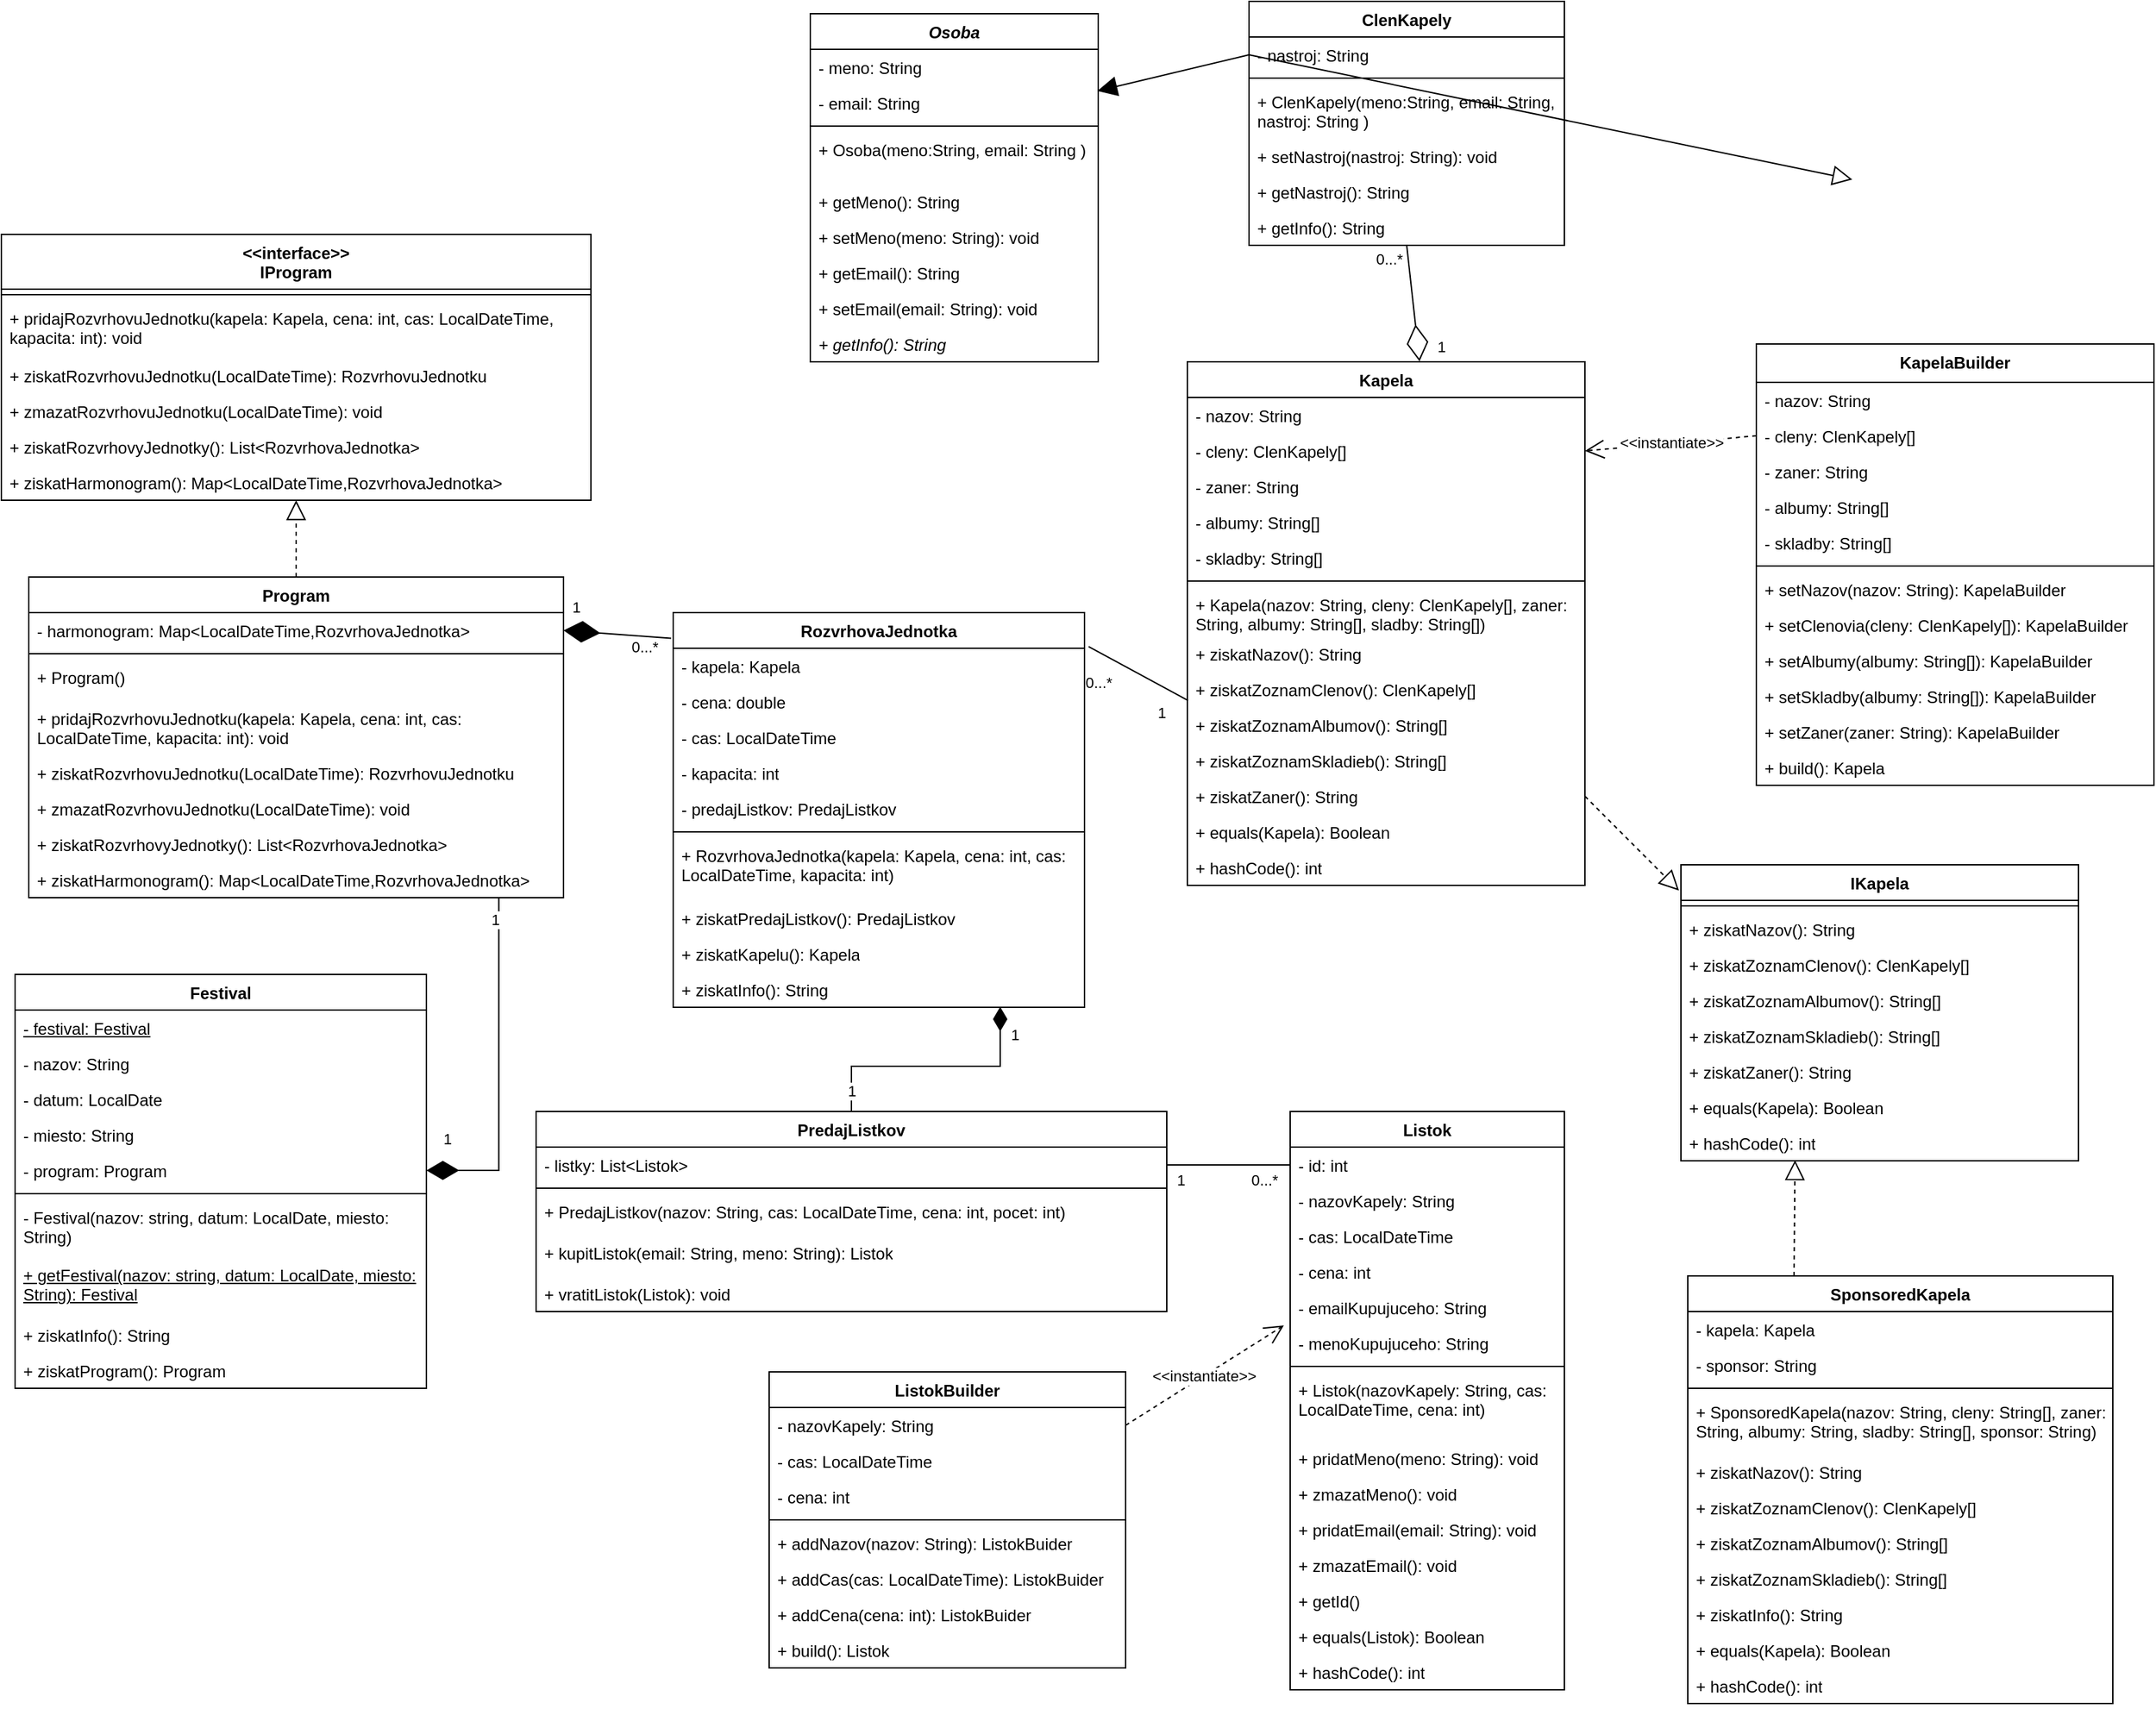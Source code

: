 <mxfile>
    <diagram id="D0isItI58DYD3MclSmnM" name="Page-1">
        <mxGraphModel dx="922" dy="1824" grid="1" gridSize="10" guides="1" tooltips="1" connect="1" arrows="1" fold="1" page="1" pageScale="1" pageWidth="850" pageHeight="1100" math="0" shadow="0">
            <root>
                <mxCell id="0"/>
                <mxCell id="1" parent="0"/>
                <mxCell id="JUHp3-yj4Vz7L6ta1xzt-1" value="Kapela" style="swimlane;fontStyle=1;align=center;verticalAlign=top;childLayout=stackLayout;horizontal=1;startSize=26;horizontalStack=0;resizeParent=1;resizeParentMax=0;resizeLast=0;collapsible=1;marginBottom=0;whiteSpace=wrap;html=1;" parent="1" vertex="1">
                    <mxGeometry x="915" y="-17" width="290" height="382" as="geometry">
                        <mxRectangle x="300" y="250" width="80" height="30" as="alternateBounds"/>
                    </mxGeometry>
                </mxCell>
                <mxCell id="JUHp3-yj4Vz7L6ta1xzt-2" value="- nazov: String" style="text;strokeColor=none;fillColor=none;align=left;verticalAlign=top;spacingLeft=4;spacingRight=4;overflow=hidden;rotatable=0;points=[[0,0.5],[1,0.5]];portConstraint=eastwest;whiteSpace=wrap;html=1;" parent="JUHp3-yj4Vz7L6ta1xzt-1" vertex="1">
                    <mxGeometry y="26" width="290" height="26" as="geometry"/>
                </mxCell>
                <mxCell id="JUHp3-yj4Vz7L6ta1xzt-5" value="- cleny:&amp;nbsp;ClenKapely[]" style="text;strokeColor=none;fillColor=none;align=left;verticalAlign=top;spacingLeft=4;spacingRight=4;overflow=hidden;rotatable=0;points=[[0,0.5],[1,0.5]];portConstraint=eastwest;whiteSpace=wrap;html=1;" parent="JUHp3-yj4Vz7L6ta1xzt-1" vertex="1">
                    <mxGeometry y="52" width="290" height="26" as="geometry"/>
                </mxCell>
                <mxCell id="JUHp3-yj4Vz7L6ta1xzt-10" value="- zaner: String" style="text;strokeColor=none;fillColor=none;align=left;verticalAlign=top;spacingLeft=4;spacingRight=4;overflow=hidden;rotatable=0;points=[[0,0.5],[1,0.5]];portConstraint=eastwest;whiteSpace=wrap;html=1;" parent="JUHp3-yj4Vz7L6ta1xzt-1" vertex="1">
                    <mxGeometry y="78" width="290" height="26" as="geometry"/>
                </mxCell>
                <mxCell id="JUHp3-yj4Vz7L6ta1xzt-9" value="- albumy: String[]" style="text;strokeColor=none;fillColor=none;align=left;verticalAlign=top;spacingLeft=4;spacingRight=4;overflow=hidden;rotatable=0;points=[[0,0.5],[1,0.5]];portConstraint=eastwest;whiteSpace=wrap;html=1;" parent="JUHp3-yj4Vz7L6ta1xzt-1" vertex="1">
                    <mxGeometry y="104" width="290" height="26" as="geometry"/>
                </mxCell>
                <mxCell id="JUHp3-yj4Vz7L6ta1xzt-8" value="- skladby: String[]" style="text;strokeColor=none;fillColor=none;align=left;verticalAlign=top;spacingLeft=4;spacingRight=4;overflow=hidden;rotatable=0;points=[[0,0.5],[1,0.5]];portConstraint=eastwest;whiteSpace=wrap;html=1;" parent="JUHp3-yj4Vz7L6ta1xzt-1" vertex="1">
                    <mxGeometry y="130" width="290" height="26" as="geometry"/>
                </mxCell>
                <mxCell id="JUHp3-yj4Vz7L6ta1xzt-3" value="" style="line;strokeWidth=1;fillColor=none;align=left;verticalAlign=middle;spacingTop=-1;spacingLeft=3;spacingRight=3;rotatable=0;labelPosition=right;points=[];portConstraint=eastwest;strokeColor=inherit;" parent="JUHp3-yj4Vz7L6ta1xzt-1" vertex="1">
                    <mxGeometry y="156" width="290" height="8" as="geometry"/>
                </mxCell>
                <mxCell id="JUHp3-yj4Vz7L6ta1xzt-105" value="+ Kapela(nazov: String, cleny: ClenKapely[], zaner: String, albumy: String[], sladby: String[])" style="text;strokeColor=none;fillColor=none;align=left;verticalAlign=top;spacingLeft=4;spacingRight=4;overflow=hidden;rotatable=0;points=[[0,0.5],[1,0.5]];portConstraint=eastwest;whiteSpace=wrap;html=1;" parent="JUHp3-yj4Vz7L6ta1xzt-1" vertex="1">
                    <mxGeometry y="164" width="290" height="36" as="geometry"/>
                </mxCell>
                <mxCell id="JUHp3-yj4Vz7L6ta1xzt-17" value="+ ziskatNazov(): String" style="text;strokeColor=none;fillColor=none;align=left;verticalAlign=top;spacingLeft=4;spacingRight=4;overflow=hidden;rotatable=0;points=[[0,0.5],[1,0.5]];portConstraint=eastwest;whiteSpace=wrap;html=1;" parent="JUHp3-yj4Vz7L6ta1xzt-1" vertex="1">
                    <mxGeometry y="200" width="290" height="26" as="geometry"/>
                </mxCell>
                <mxCell id="JUHp3-yj4Vz7L6ta1xzt-11" value="+ ziskatZoznamClenov():&amp;nbsp;ClenKapely[]" style="text;strokeColor=none;fillColor=none;align=left;verticalAlign=top;spacingLeft=4;spacingRight=4;overflow=hidden;rotatable=0;points=[[0,0.5],[1,0.5]];portConstraint=eastwest;whiteSpace=wrap;html=1;" parent="JUHp3-yj4Vz7L6ta1xzt-1" vertex="1">
                    <mxGeometry y="226" width="290" height="26" as="geometry"/>
                </mxCell>
                <mxCell id="JUHp3-yj4Vz7L6ta1xzt-15" value="+ ziskatZoznamAlbumov(): String[]" style="text;strokeColor=none;fillColor=none;align=left;verticalAlign=top;spacingLeft=4;spacingRight=4;overflow=hidden;rotatable=0;points=[[0,0.5],[1,0.5]];portConstraint=eastwest;whiteSpace=wrap;html=1;" parent="JUHp3-yj4Vz7L6ta1xzt-1" vertex="1">
                    <mxGeometry y="252" width="290" height="26" as="geometry"/>
                </mxCell>
                <mxCell id="JUHp3-yj4Vz7L6ta1xzt-16" value="+ ziskatZoznamSkladieb(): String[]" style="text;strokeColor=none;fillColor=none;align=left;verticalAlign=top;spacingLeft=4;spacingRight=4;overflow=hidden;rotatable=0;points=[[0,0.5],[1,0.5]];portConstraint=eastwest;whiteSpace=wrap;html=1;" parent="JUHp3-yj4Vz7L6ta1xzt-1" vertex="1">
                    <mxGeometry y="278" width="290" height="26" as="geometry"/>
                </mxCell>
                <mxCell id="JUHp3-yj4Vz7L6ta1xzt-154" value="+ ziskatZaner(): String" style="text;strokeColor=none;fillColor=none;align=left;verticalAlign=top;spacingLeft=4;spacingRight=4;overflow=hidden;rotatable=0;points=[[0,0.5],[1,0.5]];portConstraint=eastwest;whiteSpace=wrap;html=1;" parent="JUHp3-yj4Vz7L6ta1xzt-1" vertex="1">
                    <mxGeometry y="304" width="290" height="26" as="geometry"/>
                </mxCell>
                <mxCell id="JUHp3-yj4Vz7L6ta1xzt-39" value="+ equals(Kapela): Boolean" style="text;strokeColor=none;fillColor=none;align=left;verticalAlign=top;spacingLeft=4;spacingRight=4;overflow=hidden;rotatable=0;points=[[0,0.5],[1,0.5]];portConstraint=eastwest;whiteSpace=wrap;html=1;" parent="JUHp3-yj4Vz7L6ta1xzt-1" vertex="1">
                    <mxGeometry y="330" width="290" height="26" as="geometry"/>
                </mxCell>
                <mxCell id="JUHp3-yj4Vz7L6ta1xzt-40" value="+&amp;nbsp;hashCode(): int" style="text;strokeColor=none;fillColor=none;align=left;verticalAlign=top;spacingLeft=4;spacingRight=4;overflow=hidden;rotatable=0;points=[[0,0.5],[1,0.5]];portConstraint=eastwest;whiteSpace=wrap;html=1;" parent="JUHp3-yj4Vz7L6ta1xzt-1" vertex="1">
                    <mxGeometry y="356" width="290" height="26" as="geometry"/>
                </mxCell>
                <mxCell id="JUHp3-yj4Vz7L6ta1xzt-18" value="Program" style="swimlane;fontStyle=1;align=center;verticalAlign=top;childLayout=stackLayout;horizontal=1;startSize=26;horizontalStack=0;resizeParent=1;resizeParentMax=0;resizeLast=0;collapsible=1;marginBottom=0;whiteSpace=wrap;html=1;" parent="1" vertex="1">
                    <mxGeometry x="70" y="140" width="390" height="234" as="geometry"/>
                </mxCell>
                <mxCell id="JUHp3-yj4Vz7L6ta1xzt-26" value="- harmonogram: Map&amp;lt;LocalDateTime,RozvrhovaJednotka&lt;span style=&quot;background-color: initial;&quot;&gt;&amp;gt;&lt;/span&gt;" style="text;strokeColor=none;fillColor=none;align=left;verticalAlign=top;spacingLeft=4;spacingRight=4;overflow=hidden;rotatable=0;points=[[0,0.5],[1,0.5]];portConstraint=eastwest;whiteSpace=wrap;html=1;" parent="JUHp3-yj4Vz7L6ta1xzt-18" vertex="1">
                    <mxGeometry y="26" width="390" height="26" as="geometry"/>
                </mxCell>
                <mxCell id="JUHp3-yj4Vz7L6ta1xzt-20" value="" style="line;strokeWidth=1;fillColor=none;align=left;verticalAlign=middle;spacingTop=-1;spacingLeft=3;spacingRight=3;rotatable=0;labelPosition=right;points=[];portConstraint=eastwest;strokeColor=inherit;" parent="JUHp3-yj4Vz7L6ta1xzt-18" vertex="1">
                    <mxGeometry y="52" width="390" height="8" as="geometry"/>
                </mxCell>
                <mxCell id="JUHp3-yj4Vz7L6ta1xzt-103" value="+ Program()" style="text;strokeColor=none;fillColor=none;align=left;verticalAlign=top;spacingLeft=4;spacingRight=4;overflow=hidden;rotatable=0;points=[[0,0.5],[1,0.5]];portConstraint=eastwest;whiteSpace=wrap;html=1;" parent="JUHp3-yj4Vz7L6ta1xzt-18" vertex="1">
                    <mxGeometry y="60" width="390" height="30" as="geometry"/>
                </mxCell>
                <mxCell id="JUHp3-yj4Vz7L6ta1xzt-21" value="+ pridajRozvrhovuJednotku(kapela: Kapela, cena: int, cas: LocalDateTime, kapacita: int): void" style="text;strokeColor=none;fillColor=none;align=left;verticalAlign=top;spacingLeft=4;spacingRight=4;overflow=hidden;rotatable=0;points=[[0,0.5],[1,0.5]];portConstraint=eastwest;whiteSpace=wrap;html=1;" parent="JUHp3-yj4Vz7L6ta1xzt-18" vertex="1">
                    <mxGeometry y="90" width="390" height="40" as="geometry"/>
                </mxCell>
                <mxCell id="JUHp3-yj4Vz7L6ta1xzt-38" value="+ ziskatRozvrhovuJednotku(LocalDateTime): RozvrhovuJednotku" style="text;strokeColor=none;fillColor=none;align=left;verticalAlign=top;spacingLeft=4;spacingRight=4;overflow=hidden;rotatable=0;points=[[0,0.5],[1,0.5]];portConstraint=eastwest;whiteSpace=wrap;html=1;" parent="JUHp3-yj4Vz7L6ta1xzt-18" vertex="1">
                    <mxGeometry y="130" width="390" height="26" as="geometry"/>
                </mxCell>
                <mxCell id="JUHp3-yj4Vz7L6ta1xzt-46" value="+ zmazatRozvrhovuJednotku(LocalDateTime): void" style="text;strokeColor=none;fillColor=none;align=left;verticalAlign=top;spacingLeft=4;spacingRight=4;overflow=hidden;rotatable=0;points=[[0,0.5],[1,0.5]];portConstraint=eastwest;whiteSpace=wrap;html=1;" parent="JUHp3-yj4Vz7L6ta1xzt-18" vertex="1">
                    <mxGeometry y="156" width="390" height="26" as="geometry"/>
                </mxCell>
                <mxCell id="JUHp3-yj4Vz7L6ta1xzt-37" value="+ ziskatRozvrhovyJednotky(): List&amp;lt;RozvrhovaJednotka&amp;gt;" style="text;strokeColor=none;fillColor=none;align=left;verticalAlign=top;spacingLeft=4;spacingRight=4;overflow=hidden;rotatable=0;points=[[0,0.5],[1,0.5]];portConstraint=eastwest;whiteSpace=wrap;html=1;" parent="JUHp3-yj4Vz7L6ta1xzt-18" vertex="1">
                    <mxGeometry y="182" width="390" height="26" as="geometry"/>
                </mxCell>
                <mxCell id="JUHp3-yj4Vz7L6ta1xzt-36" value="+ ziskatHarmonogram(): Map&amp;lt;LocalDateTime,RozvrhovaJednotka&amp;gt;" style="text;strokeColor=none;fillColor=none;align=left;verticalAlign=top;spacingLeft=4;spacingRight=4;overflow=hidden;rotatable=0;points=[[0,0.5],[1,0.5]];portConstraint=eastwest;whiteSpace=wrap;html=1;" parent="JUHp3-yj4Vz7L6ta1xzt-18" vertex="1">
                    <mxGeometry y="208" width="390" height="26" as="geometry"/>
                </mxCell>
                <mxCell id="JUHp3-yj4Vz7L6ta1xzt-22" value="" style="endArrow=diamondThin;endFill=1;endSize=24;html=1;rounded=0;exitX=-0.005;exitY=0.065;exitDx=0;exitDy=0;entryX=1;entryY=0.5;entryDx=0;entryDy=0;exitPerimeter=0;" parent="1" source="JUHp3-yj4Vz7L6ta1xzt-71" target="JUHp3-yj4Vz7L6ta1xzt-26" edge="1">
                    <mxGeometry width="160" relative="1" as="geometry">
                        <mxPoint x="425" y="260" as="sourcePoint"/>
                        <mxPoint x="320" y="370" as="targetPoint"/>
                    </mxGeometry>
                </mxCell>
                <mxCell id="JUHp3-yj4Vz7L6ta1xzt-24" value="1" style="edgeLabel;html=1;align=center;verticalAlign=middle;resizable=0;points=[];" parent="JUHp3-yj4Vz7L6ta1xzt-22" vertex="1" connectable="0">
                    <mxGeometry x="0.771" relative="1" as="geometry">
                        <mxPoint y="-18" as="offset"/>
                    </mxGeometry>
                </mxCell>
                <mxCell id="JUHp3-yj4Vz7L6ta1xzt-25" value="0...*" style="edgeLabel;html=1;align=center;verticalAlign=middle;resizable=0;points=[];" parent="JUHp3-yj4Vz7L6ta1xzt-22" vertex="1" connectable="0">
                    <mxGeometry x="-0.858" y="1" relative="1" as="geometry">
                        <mxPoint x="-14" y="5" as="offset"/>
                    </mxGeometry>
                </mxCell>
                <mxCell id="JUHp3-yj4Vz7L6ta1xzt-27" value="&amp;lt;&amp;lt;interface&amp;gt;&amp;gt;&lt;br&gt;IProgram" style="swimlane;fontStyle=1;align=center;verticalAlign=top;childLayout=stackLayout;horizontal=1;startSize=40;horizontalStack=0;resizeParent=1;resizeParentMax=0;resizeLast=0;collapsible=1;marginBottom=0;whiteSpace=wrap;html=1;" parent="1" vertex="1">
                    <mxGeometry x="50" y="-110" width="430" height="194" as="geometry"/>
                </mxCell>
                <mxCell id="JUHp3-yj4Vz7L6ta1xzt-29" value="" style="line;strokeWidth=1;fillColor=none;align=left;verticalAlign=middle;spacingTop=-1;spacingLeft=3;spacingRight=3;rotatable=0;labelPosition=right;points=[];portConstraint=eastwest;strokeColor=inherit;" parent="JUHp3-yj4Vz7L6ta1xzt-27" vertex="1">
                    <mxGeometry y="40" width="430" height="8" as="geometry"/>
                </mxCell>
                <mxCell id="JUHp3-yj4Vz7L6ta1xzt-30" value="+ pridajRozvrhovuJednotku(kapela: Kapela, cena: int, cas: LocalDateTime, kapacita: int): void" style="text;strokeColor=none;fillColor=none;align=left;verticalAlign=top;spacingLeft=4;spacingRight=4;overflow=hidden;rotatable=0;points=[[0,0.5],[1,0.5]];portConstraint=eastwest;whiteSpace=wrap;html=1;" parent="JUHp3-yj4Vz7L6ta1xzt-27" vertex="1">
                    <mxGeometry y="48" width="430" height="42" as="geometry"/>
                </mxCell>
                <mxCell id="JUHp3-yj4Vz7L6ta1xzt-32" value="+ ziskatRozvrhovuJednotku(LocalDateTime): RozvrhovuJednotku" style="text;strokeColor=none;fillColor=none;align=left;verticalAlign=top;spacingLeft=4;spacingRight=4;overflow=hidden;rotatable=0;points=[[0,0.5],[1,0.5]];portConstraint=eastwest;whiteSpace=wrap;html=1;" parent="JUHp3-yj4Vz7L6ta1xzt-27" vertex="1">
                    <mxGeometry y="90" width="430" height="26" as="geometry"/>
                </mxCell>
                <mxCell id="JUHp3-yj4Vz7L6ta1xzt-45" value="+ zmazatRozvrhovuJednotku(LocalDateTime): void" style="text;strokeColor=none;fillColor=none;align=left;verticalAlign=top;spacingLeft=4;spacingRight=4;overflow=hidden;rotatable=0;points=[[0,0.5],[1,0.5]];portConstraint=eastwest;whiteSpace=wrap;html=1;" parent="JUHp3-yj4Vz7L6ta1xzt-27" vertex="1">
                    <mxGeometry y="116" width="430" height="26" as="geometry"/>
                </mxCell>
                <mxCell id="JUHp3-yj4Vz7L6ta1xzt-34" value="+ ziskatRozvrhovyJednotky(): List&amp;lt;RozvrhovaJednotka&amp;gt;" style="text;strokeColor=none;fillColor=none;align=left;verticalAlign=top;spacingLeft=4;spacingRight=4;overflow=hidden;rotatable=0;points=[[0,0.5],[1,0.5]];portConstraint=eastwest;whiteSpace=wrap;html=1;" parent="JUHp3-yj4Vz7L6ta1xzt-27" vertex="1">
                    <mxGeometry y="142" width="430" height="26" as="geometry"/>
                </mxCell>
                <mxCell id="JUHp3-yj4Vz7L6ta1xzt-35" value="+ ziskatHarmonogram(): Map&amp;lt;LocalDateTime,RozvrhovaJednotka&amp;gt;" style="text;strokeColor=none;fillColor=none;align=left;verticalAlign=top;spacingLeft=4;spacingRight=4;overflow=hidden;rotatable=0;points=[[0,0.5],[1,0.5]];portConstraint=eastwest;whiteSpace=wrap;html=1;" parent="JUHp3-yj4Vz7L6ta1xzt-27" vertex="1">
                    <mxGeometry y="168" width="430" height="26" as="geometry"/>
                </mxCell>
                <mxCell id="JUHp3-yj4Vz7L6ta1xzt-31" value="" style="endArrow=block;dashed=1;endFill=0;endSize=12;html=1;rounded=0;exitX=0.5;exitY=0;exitDx=0;exitDy=0;entryX=0.5;entryY=1;entryDx=0;entryDy=0;entryPerimeter=0;" parent="1" source="JUHp3-yj4Vz7L6ta1xzt-18" target="JUHp3-yj4Vz7L6ta1xzt-35" edge="1">
                    <mxGeometry width="160" relative="1" as="geometry">
                        <mxPoint x="550" y="210" as="sourcePoint"/>
                        <mxPoint x="630" y="200" as="targetPoint"/>
                    </mxGeometry>
                </mxCell>
                <mxCell id="JUHp3-yj4Vz7L6ta1xzt-41" value="Festival" style="swimlane;fontStyle=1;align=center;verticalAlign=top;childLayout=stackLayout;horizontal=1;startSize=26;horizontalStack=0;resizeParent=1;resizeParentMax=0;resizeLast=0;collapsible=1;marginBottom=0;whiteSpace=wrap;html=1;" parent="1" vertex="1">
                    <mxGeometry x="60" y="430" width="300" height="302" as="geometry"/>
                </mxCell>
                <mxCell id="JUHp3-yj4Vz7L6ta1xzt-126" value="&lt;u&gt;- festival: Festival&lt;/u&gt;" style="text;strokeColor=none;fillColor=none;align=left;verticalAlign=top;spacingLeft=4;spacingRight=4;overflow=hidden;rotatable=0;points=[[0,0.5],[1,0.5]];portConstraint=eastwest;whiteSpace=wrap;html=1;" parent="JUHp3-yj4Vz7L6ta1xzt-41" vertex="1">
                    <mxGeometry y="26" width="300" height="26" as="geometry"/>
                </mxCell>
                <mxCell id="JUHp3-yj4Vz7L6ta1xzt-42" value="- nazov: String" style="text;strokeColor=none;fillColor=none;align=left;verticalAlign=top;spacingLeft=4;spacingRight=4;overflow=hidden;rotatable=0;points=[[0,0.5],[1,0.5]];portConstraint=eastwest;whiteSpace=wrap;html=1;" parent="JUHp3-yj4Vz7L6ta1xzt-41" vertex="1">
                    <mxGeometry y="52" width="300" height="26" as="geometry"/>
                </mxCell>
                <mxCell id="JUHp3-yj4Vz7L6ta1xzt-47" value="- datum: LocalDate" style="text;strokeColor=none;fillColor=none;align=left;verticalAlign=top;spacingLeft=4;spacingRight=4;overflow=hidden;rotatable=0;points=[[0,0.5],[1,0.5]];portConstraint=eastwest;whiteSpace=wrap;html=1;" parent="JUHp3-yj4Vz7L6ta1xzt-41" vertex="1">
                    <mxGeometry y="78" width="300" height="26" as="geometry"/>
                </mxCell>
                <mxCell id="JUHp3-yj4Vz7L6ta1xzt-48" value="- miesto: String" style="text;strokeColor=none;fillColor=none;align=left;verticalAlign=top;spacingLeft=4;spacingRight=4;overflow=hidden;rotatable=0;points=[[0,0.5],[1,0.5]];portConstraint=eastwest;whiteSpace=wrap;html=1;" parent="JUHp3-yj4Vz7L6ta1xzt-41" vertex="1">
                    <mxGeometry y="104" width="300" height="26" as="geometry"/>
                </mxCell>
                <mxCell id="JUHp3-yj4Vz7L6ta1xzt-50" value="- program: Program" style="text;strokeColor=none;fillColor=none;align=left;verticalAlign=top;spacingLeft=4;spacingRight=4;overflow=hidden;rotatable=0;points=[[0,0.5],[1,0.5]];portConstraint=eastwest;whiteSpace=wrap;html=1;" parent="JUHp3-yj4Vz7L6ta1xzt-41" vertex="1">
                    <mxGeometry y="130" width="300" height="26" as="geometry"/>
                </mxCell>
                <mxCell id="JUHp3-yj4Vz7L6ta1xzt-43" value="" style="line;strokeWidth=1;fillColor=none;align=left;verticalAlign=middle;spacingTop=-1;spacingLeft=3;spacingRight=3;rotatable=0;labelPosition=right;points=[];portConstraint=eastwest;strokeColor=inherit;" parent="JUHp3-yj4Vz7L6ta1xzt-41" vertex="1">
                    <mxGeometry y="156" width="300" height="8" as="geometry"/>
                </mxCell>
                <mxCell id="JUHp3-yj4Vz7L6ta1xzt-84" value="- Festival(nazov: string, datum: LocalDate, miesto: String)" style="text;strokeColor=none;fillColor=none;align=left;verticalAlign=top;spacingLeft=4;spacingRight=4;overflow=hidden;rotatable=0;points=[[0,0.5],[1,0.5]];portConstraint=eastwest;whiteSpace=wrap;html=1;" parent="JUHp3-yj4Vz7L6ta1xzt-41" vertex="1">
                    <mxGeometry y="164" width="300" height="42" as="geometry"/>
                </mxCell>
                <mxCell id="JUHp3-yj4Vz7L6ta1xzt-125" value="&lt;u&gt;+ getFestival(nazov: string, datum: LocalDate, miesto: String): Festival&lt;/u&gt;" style="text;strokeColor=none;fillColor=none;align=left;verticalAlign=top;spacingLeft=4;spacingRight=4;overflow=hidden;rotatable=0;points=[[0,0.5],[1,0.5]];portConstraint=eastwest;whiteSpace=wrap;html=1;" parent="JUHp3-yj4Vz7L6ta1xzt-41" vertex="1">
                    <mxGeometry y="206" width="300" height="44" as="geometry"/>
                </mxCell>
                <mxCell id="JUHp3-yj4Vz7L6ta1xzt-44" value="+ ziskatInfo(): String" style="text;strokeColor=none;fillColor=none;align=left;verticalAlign=top;spacingLeft=4;spacingRight=4;overflow=hidden;rotatable=0;points=[[0,0.5],[1,0.5]];portConstraint=eastwest;whiteSpace=wrap;html=1;" parent="JUHp3-yj4Vz7L6ta1xzt-41" vertex="1">
                    <mxGeometry y="250" width="300" height="26" as="geometry"/>
                </mxCell>
                <mxCell id="JUHp3-yj4Vz7L6ta1xzt-53" value="+ ziskatProgram(): Program" style="text;strokeColor=none;fillColor=none;align=left;verticalAlign=top;spacingLeft=4;spacingRight=4;overflow=hidden;rotatable=0;points=[[0,0.5],[1,0.5]];portConstraint=eastwest;whiteSpace=wrap;html=1;" parent="JUHp3-yj4Vz7L6ta1xzt-41" vertex="1">
                    <mxGeometry y="276" width="300" height="26" as="geometry"/>
                </mxCell>
                <mxCell id="JUHp3-yj4Vz7L6ta1xzt-52" style="edgeStyle=orthogonalEdgeStyle;rounded=0;orthogonalLoop=1;jettySize=auto;html=1;exitX=1;exitY=0.5;exitDx=0;exitDy=0;entryX=0.879;entryY=0.992;entryDx=0;entryDy=0;entryPerimeter=0;endArrow=none;endFill=0;endSize=6;startArrow=diamondThin;startFill=1;startSize=21;" parent="1" source="JUHp3-yj4Vz7L6ta1xzt-50" target="JUHp3-yj4Vz7L6ta1xzt-36" edge="1">
                    <mxGeometry relative="1" as="geometry"/>
                </mxCell>
                <mxCell id="2" value="1" style="edgeLabel;html=1;align=center;verticalAlign=middle;resizable=0;points=[];" parent="JUHp3-yj4Vz7L6ta1xzt-52" vertex="1" connectable="0">
                    <mxGeometry x="-0.882" y="1" relative="1" as="geometry">
                        <mxPoint y="-22" as="offset"/>
                    </mxGeometry>
                </mxCell>
                <mxCell id="3" value="1" style="edgeLabel;html=1;align=center;verticalAlign=middle;resizable=0;points=[];" parent="JUHp3-yj4Vz7L6ta1xzt-52" vertex="1" connectable="0">
                    <mxGeometry x="0.873" y="3" relative="1" as="geometry">
                        <mxPoint as="offset"/>
                    </mxGeometry>
                </mxCell>
                <mxCell id="JUHp3-yj4Vz7L6ta1xzt-88" value="1" style="edgeStyle=orthogonalEdgeStyle;rounded=0;orthogonalLoop=1;jettySize=auto;html=1;entryX=0.795;entryY=0.986;entryDx=0;entryDy=0;entryPerimeter=0;endArrow=diamondThin;endFill=1;endSize=15;" parent="1" source="JUHp3-yj4Vz7L6ta1xzt-54" target="24" edge="1">
                    <mxGeometry x="-0.831" relative="1" as="geometry">
                        <mxPoint as="offset"/>
                    </mxGeometry>
                </mxCell>
                <mxCell id="4" value="1" style="edgeLabel;html=1;align=center;verticalAlign=middle;resizable=0;points=[];" parent="JUHp3-yj4Vz7L6ta1xzt-88" vertex="1" connectable="0">
                    <mxGeometry x="0.829" relative="1" as="geometry">
                        <mxPoint x="10" y="4" as="offset"/>
                    </mxGeometry>
                </mxCell>
                <mxCell id="JUHp3-yj4Vz7L6ta1xzt-54" value="PredajListkov" style="swimlane;fontStyle=1;align=center;verticalAlign=top;childLayout=stackLayout;horizontal=1;startSize=26;horizontalStack=0;resizeParent=1;resizeParentMax=0;resizeLast=0;collapsible=1;marginBottom=0;whiteSpace=wrap;html=1;" parent="1" vertex="1">
                    <mxGeometry x="440" y="530" width="460" height="146" as="geometry"/>
                </mxCell>
                <mxCell id="JUHp3-yj4Vz7L6ta1xzt-55" value="- listky: List&amp;lt;Listok&amp;gt;" style="text;strokeColor=none;fillColor=none;align=left;verticalAlign=top;spacingLeft=4;spacingRight=4;overflow=hidden;rotatable=0;points=[[0,0.5],[1,0.5]];portConstraint=eastwest;whiteSpace=wrap;html=1;" parent="JUHp3-yj4Vz7L6ta1xzt-54" vertex="1">
                    <mxGeometry y="26" width="460" height="26" as="geometry"/>
                </mxCell>
                <mxCell id="JUHp3-yj4Vz7L6ta1xzt-56" value="" style="line;strokeWidth=1;fillColor=none;align=left;verticalAlign=middle;spacingTop=-1;spacingLeft=3;spacingRight=3;rotatable=0;labelPosition=right;points=[];portConstraint=eastwest;strokeColor=inherit;" parent="JUHp3-yj4Vz7L6ta1xzt-54" vertex="1">
                    <mxGeometry y="52" width="460" height="8" as="geometry"/>
                </mxCell>
                <mxCell id="JUHp3-yj4Vz7L6ta1xzt-83" value="+ PredajListkov(nazov: String, cas: LocalDateTime, cena: int, pocet: int)" style="text;strokeColor=none;fillColor=none;align=left;verticalAlign=top;spacingLeft=4;spacingRight=4;overflow=hidden;rotatable=0;points=[[0,0.5],[1,0.5]];portConstraint=eastwest;whiteSpace=wrap;html=1;" parent="JUHp3-yj4Vz7L6ta1xzt-54" vertex="1">
                    <mxGeometry y="60" width="460" height="30" as="geometry"/>
                </mxCell>
                <mxCell id="JUHp3-yj4Vz7L6ta1xzt-57" value="+ kupitListok(email: String, meno: String): Listok" style="text;strokeColor=none;fillColor=none;align=left;verticalAlign=top;spacingLeft=4;spacingRight=4;overflow=hidden;rotatable=0;points=[[0,0.5],[1,0.5]];portConstraint=eastwest;whiteSpace=wrap;html=1;" parent="JUHp3-yj4Vz7L6ta1xzt-54" vertex="1">
                    <mxGeometry y="90" width="460" height="30" as="geometry"/>
                </mxCell>
                <mxCell id="JUHp3-yj4Vz7L6ta1xzt-58" value="+ vratitListok(Listok): void" style="text;strokeColor=none;fillColor=none;align=left;verticalAlign=top;spacingLeft=4;spacingRight=4;overflow=hidden;rotatable=0;points=[[0,0.5],[1,0.5]];portConstraint=eastwest;whiteSpace=wrap;html=1;" parent="JUHp3-yj4Vz7L6ta1xzt-54" vertex="1">
                    <mxGeometry y="120" width="460" height="26" as="geometry"/>
                </mxCell>
                <mxCell id="JUHp3-yj4Vz7L6ta1xzt-59" value="Listok" style="swimlane;fontStyle=1;align=center;verticalAlign=top;childLayout=stackLayout;horizontal=1;startSize=26;horizontalStack=0;resizeParent=1;resizeParentMax=0;resizeLast=0;collapsible=1;marginBottom=0;whiteSpace=wrap;html=1;" parent="1" vertex="1">
                    <mxGeometry x="990" y="530" width="200" height="422" as="geometry"/>
                </mxCell>
                <mxCell id="JUHp3-yj4Vz7L6ta1xzt-60" value="- id: int" style="text;strokeColor=none;fillColor=none;align=left;verticalAlign=top;spacingLeft=4;spacingRight=4;overflow=hidden;rotatable=0;points=[[0,0.5],[1,0.5]];portConstraint=eastwest;whiteSpace=wrap;html=1;" parent="JUHp3-yj4Vz7L6ta1xzt-59" vertex="1">
                    <mxGeometry y="26" width="200" height="26" as="geometry"/>
                </mxCell>
                <mxCell id="JUHp3-yj4Vz7L6ta1xzt-63" value="- nazovKapely: String" style="text;strokeColor=none;fillColor=none;align=left;verticalAlign=top;spacingLeft=4;spacingRight=4;overflow=hidden;rotatable=0;points=[[0,0.5],[1,0.5]];portConstraint=eastwest;whiteSpace=wrap;html=1;" parent="JUHp3-yj4Vz7L6ta1xzt-59" vertex="1">
                    <mxGeometry y="52" width="200" height="26" as="geometry"/>
                </mxCell>
                <mxCell id="JUHp3-yj4Vz7L6ta1xzt-64" value="- cas: LocalDateTime" style="text;strokeColor=none;fillColor=none;align=left;verticalAlign=top;spacingLeft=4;spacingRight=4;overflow=hidden;rotatable=0;points=[[0,0.5],[1,0.5]];portConstraint=eastwest;whiteSpace=wrap;html=1;" parent="JUHp3-yj4Vz7L6ta1xzt-59" vertex="1">
                    <mxGeometry y="78" width="200" height="26" as="geometry"/>
                </mxCell>
                <mxCell id="JUHp3-yj4Vz7L6ta1xzt-65" value="- cena: int" style="text;strokeColor=none;fillColor=none;align=left;verticalAlign=top;spacingLeft=4;spacingRight=4;overflow=hidden;rotatable=0;points=[[0,0.5],[1,0.5]];portConstraint=eastwest;whiteSpace=wrap;html=1;" parent="JUHp3-yj4Vz7L6ta1xzt-59" vertex="1">
                    <mxGeometry y="104" width="200" height="26" as="geometry"/>
                </mxCell>
                <mxCell id="JUHp3-yj4Vz7L6ta1xzt-68" value="- emailKupujuceho: String" style="text;strokeColor=none;fillColor=none;align=left;verticalAlign=top;spacingLeft=4;spacingRight=4;overflow=hidden;rotatable=0;points=[[0,0.5],[1,0.5]];portConstraint=eastwest;whiteSpace=wrap;html=1;" parent="JUHp3-yj4Vz7L6ta1xzt-59" vertex="1">
                    <mxGeometry y="130" width="200" height="26" as="geometry"/>
                </mxCell>
                <mxCell id="JUHp3-yj4Vz7L6ta1xzt-69" value="- menoKupujuceho: String" style="text;strokeColor=none;fillColor=none;align=left;verticalAlign=top;spacingLeft=4;spacingRight=4;overflow=hidden;rotatable=0;points=[[0,0.5],[1,0.5]];portConstraint=eastwest;whiteSpace=wrap;html=1;" parent="JUHp3-yj4Vz7L6ta1xzt-59" vertex="1">
                    <mxGeometry y="156" width="200" height="26" as="geometry"/>
                </mxCell>
                <mxCell id="JUHp3-yj4Vz7L6ta1xzt-61" value="" style="line;strokeWidth=1;fillColor=none;align=left;verticalAlign=middle;spacingTop=-1;spacingLeft=3;spacingRight=3;rotatable=0;labelPosition=right;points=[];portConstraint=eastwest;strokeColor=inherit;" parent="JUHp3-yj4Vz7L6ta1xzt-59" vertex="1">
                    <mxGeometry y="182" width="200" height="8" as="geometry"/>
                </mxCell>
                <mxCell id="JUHp3-yj4Vz7L6ta1xzt-104" value="+ Listok(nazovKapely: String, cas: LocalDateTime, cena: int)" style="text;strokeColor=none;fillColor=none;align=left;verticalAlign=top;spacingLeft=4;spacingRight=4;overflow=hidden;rotatable=0;points=[[0,0.5],[1,0.5]];portConstraint=eastwest;whiteSpace=wrap;html=1;" parent="JUHp3-yj4Vz7L6ta1xzt-59" vertex="1">
                    <mxGeometry y="190" width="200" height="50" as="geometry"/>
                </mxCell>
                <mxCell id="JUHp3-yj4Vz7L6ta1xzt-62" value="+ pridatMeno(meno: String): void" style="text;strokeColor=none;fillColor=none;align=left;verticalAlign=top;spacingLeft=4;spacingRight=4;overflow=hidden;rotatable=0;points=[[0,0.5],[1,0.5]];portConstraint=eastwest;whiteSpace=wrap;html=1;" parent="JUHp3-yj4Vz7L6ta1xzt-59" vertex="1">
                    <mxGeometry y="240" width="200" height="26" as="geometry"/>
                </mxCell>
                <mxCell id="32" value="+ zmazatMeno(): void" style="text;strokeColor=none;fillColor=none;align=left;verticalAlign=top;spacingLeft=4;spacingRight=4;overflow=hidden;rotatable=0;points=[[0,0.5],[1,0.5]];portConstraint=eastwest;whiteSpace=wrap;html=1;" vertex="1" parent="JUHp3-yj4Vz7L6ta1xzt-59">
                    <mxGeometry y="266" width="200" height="26" as="geometry"/>
                </mxCell>
                <mxCell id="JUHp3-yj4Vz7L6ta1xzt-95" value="+ pridatEmail(email: String): void" style="text;strokeColor=none;fillColor=none;align=left;verticalAlign=top;spacingLeft=4;spacingRight=4;overflow=hidden;rotatable=0;points=[[0,0.5],[1,0.5]];portConstraint=eastwest;whiteSpace=wrap;html=1;" parent="JUHp3-yj4Vz7L6ta1xzt-59" vertex="1">
                    <mxGeometry y="292" width="200" height="26" as="geometry"/>
                </mxCell>
                <mxCell id="33" value="+ zmazatEmail(): void" style="text;strokeColor=none;fillColor=none;align=left;verticalAlign=top;spacingLeft=4;spacingRight=4;overflow=hidden;rotatable=0;points=[[0,0.5],[1,0.5]];portConstraint=eastwest;whiteSpace=wrap;html=1;" vertex="1" parent="JUHp3-yj4Vz7L6ta1xzt-59">
                    <mxGeometry y="318" width="200" height="26" as="geometry"/>
                </mxCell>
                <mxCell id="JUHp3-yj4Vz7L6ta1xzt-98" value="+ getId()" style="text;strokeColor=none;fillColor=none;align=left;verticalAlign=top;spacingLeft=4;spacingRight=4;overflow=hidden;rotatable=0;points=[[0,0.5],[1,0.5]];portConstraint=eastwest;whiteSpace=wrap;html=1;" parent="JUHp3-yj4Vz7L6ta1xzt-59" vertex="1">
                    <mxGeometry y="344" width="200" height="26" as="geometry"/>
                </mxCell>
                <mxCell id="JUHp3-yj4Vz7L6ta1xzt-123" value="+ equals(Listok): Boolean" style="text;strokeColor=none;fillColor=none;align=left;verticalAlign=top;spacingLeft=4;spacingRight=4;overflow=hidden;rotatable=0;points=[[0,0.5],[1,0.5]];portConstraint=eastwest;whiteSpace=wrap;html=1;" parent="JUHp3-yj4Vz7L6ta1xzt-59" vertex="1">
                    <mxGeometry y="370" width="200" height="26" as="geometry"/>
                </mxCell>
                <mxCell id="JUHp3-yj4Vz7L6ta1xzt-124" value="+&amp;nbsp;hashCode(): int" style="text;strokeColor=none;fillColor=none;align=left;verticalAlign=top;spacingLeft=4;spacingRight=4;overflow=hidden;rotatable=0;points=[[0,0.5],[1,0.5]];portConstraint=eastwest;whiteSpace=wrap;html=1;" parent="JUHp3-yj4Vz7L6ta1xzt-59" vertex="1">
                    <mxGeometry y="396" width="200" height="26" as="geometry"/>
                </mxCell>
                <mxCell id="JUHp3-yj4Vz7L6ta1xzt-71" value="RozvrhovaJednotka" style="swimlane;fontStyle=1;align=center;verticalAlign=top;childLayout=stackLayout;horizontal=1;startSize=26;horizontalStack=0;resizeParent=1;resizeParentMax=0;resizeLast=0;collapsible=1;marginBottom=0;whiteSpace=wrap;html=1;" parent="1" vertex="1">
                    <mxGeometry x="540" y="166" width="300" height="288" as="geometry"/>
                </mxCell>
                <mxCell id="JUHp3-yj4Vz7L6ta1xzt-72" value="- kapela: Kapela" style="text;strokeColor=none;fillColor=none;align=left;verticalAlign=top;spacingLeft=4;spacingRight=4;overflow=hidden;rotatable=0;points=[[0,0.5],[1,0.5]];portConstraint=eastwest;whiteSpace=wrap;html=1;" parent="JUHp3-yj4Vz7L6ta1xzt-71" vertex="1">
                    <mxGeometry y="26" width="300" height="26" as="geometry"/>
                </mxCell>
                <mxCell id="JUHp3-yj4Vz7L6ta1xzt-75" value="- cena: double" style="text;strokeColor=none;fillColor=none;align=left;verticalAlign=top;spacingLeft=4;spacingRight=4;overflow=hidden;rotatable=0;points=[[0,0.5],[1,0.5]];portConstraint=eastwest;whiteSpace=wrap;html=1;" parent="JUHp3-yj4Vz7L6ta1xzt-71" vertex="1">
                    <mxGeometry y="52" width="300" height="26" as="geometry"/>
                </mxCell>
                <mxCell id="JUHp3-yj4Vz7L6ta1xzt-79" value="- cas: LocalDateTime" style="text;strokeColor=none;fillColor=none;align=left;verticalAlign=top;spacingLeft=4;spacingRight=4;overflow=hidden;rotatable=0;points=[[0,0.5],[1,0.5]];portConstraint=eastwest;whiteSpace=wrap;html=1;" parent="JUHp3-yj4Vz7L6ta1xzt-71" vertex="1">
                    <mxGeometry y="78" width="300" height="26" as="geometry"/>
                </mxCell>
                <mxCell id="JUHp3-yj4Vz7L6ta1xzt-76" value="- kapacita: int" style="text;strokeColor=none;fillColor=none;align=left;verticalAlign=top;spacingLeft=4;spacingRight=4;overflow=hidden;rotatable=0;points=[[0,0.5],[1,0.5]];portConstraint=eastwest;whiteSpace=wrap;html=1;" parent="JUHp3-yj4Vz7L6ta1xzt-71" vertex="1">
                    <mxGeometry y="104" width="300" height="26" as="geometry"/>
                </mxCell>
                <mxCell id="JUHp3-yj4Vz7L6ta1xzt-77" value="- predajListkov: PredajListkov" style="text;strokeColor=none;fillColor=none;align=left;verticalAlign=top;spacingLeft=4;spacingRight=4;overflow=hidden;rotatable=0;points=[[0,0.5],[1,0.5]];portConstraint=eastwest;whiteSpace=wrap;html=1;" parent="JUHp3-yj4Vz7L6ta1xzt-71" vertex="1">
                    <mxGeometry y="130" width="300" height="26" as="geometry"/>
                </mxCell>
                <mxCell id="JUHp3-yj4Vz7L6ta1xzt-73" value="" style="line;strokeWidth=1;fillColor=none;align=left;verticalAlign=middle;spacingTop=-1;spacingLeft=3;spacingRight=3;rotatable=0;labelPosition=right;points=[];portConstraint=eastwest;strokeColor=inherit;" parent="JUHp3-yj4Vz7L6ta1xzt-71" vertex="1">
                    <mxGeometry y="156" width="300" height="8" as="geometry"/>
                </mxCell>
                <mxCell id="JUHp3-yj4Vz7L6ta1xzt-82" value="+ RozvrhovaJednotka(kapela: Kapela,&amp;nbsp;cena: int, cas: LocalDateTime, kapacita: int)" style="text;strokeColor=none;fillColor=none;align=left;verticalAlign=top;spacingLeft=4;spacingRight=4;overflow=hidden;rotatable=0;points=[[0,0.5],[1,0.5]];portConstraint=eastwest;whiteSpace=wrap;html=1;" parent="JUHp3-yj4Vz7L6ta1xzt-71" vertex="1">
                    <mxGeometry y="164" width="300" height="46" as="geometry"/>
                </mxCell>
                <mxCell id="JUHp3-yj4Vz7L6ta1xzt-74" value="+ ziskatPredajListkov(): PredajListkov" style="text;strokeColor=none;fillColor=none;align=left;verticalAlign=top;spacingLeft=4;spacingRight=4;overflow=hidden;rotatable=0;points=[[0,0.5],[1,0.5]];portConstraint=eastwest;whiteSpace=wrap;html=1;" parent="JUHp3-yj4Vz7L6ta1xzt-71" vertex="1">
                    <mxGeometry y="210" width="300" height="26" as="geometry"/>
                </mxCell>
                <mxCell id="JUHp3-yj4Vz7L6ta1xzt-81" value="+ ziskatKapelu(): Kapela" style="text;strokeColor=none;fillColor=none;align=left;verticalAlign=top;spacingLeft=4;spacingRight=4;overflow=hidden;rotatable=0;points=[[0,0.5],[1,0.5]];portConstraint=eastwest;whiteSpace=wrap;html=1;" parent="JUHp3-yj4Vz7L6ta1xzt-71" vertex="1">
                    <mxGeometry y="236" width="300" height="26" as="geometry"/>
                </mxCell>
                <mxCell id="24" value="+ ziskatInfo(): String" style="text;strokeColor=none;fillColor=none;align=left;verticalAlign=top;spacingLeft=4;spacingRight=4;overflow=hidden;rotatable=0;points=[[0,0.5],[1,0.5]];portConstraint=eastwest;whiteSpace=wrap;html=1;" vertex="1" parent="JUHp3-yj4Vz7L6ta1xzt-71">
                    <mxGeometry y="262" width="300" height="26" as="geometry"/>
                </mxCell>
                <mxCell id="JUHp3-yj4Vz7L6ta1xzt-92" value="" style="endArrow=none;endFill=0;endSize=24;html=1;rounded=0;entryX=1;entryY=0.5;entryDx=0;entryDy=0;exitX=0;exitY=0.5;exitDx=0;exitDy=0;" parent="1" source="JUHp3-yj4Vz7L6ta1xzt-60" target="JUHp3-yj4Vz7L6ta1xzt-55" edge="1">
                    <mxGeometry width="160" relative="1" as="geometry">
                        <mxPoint x="1020" y="530" as="sourcePoint"/>
                        <mxPoint x="1090" y="530" as="targetPoint"/>
                    </mxGeometry>
                </mxCell>
                <mxCell id="JUHp3-yj4Vz7L6ta1xzt-93" value="1" style="edgeLabel;html=1;align=center;verticalAlign=middle;resizable=0;points=[];" parent="JUHp3-yj4Vz7L6ta1xzt-92" vertex="1" connectable="0">
                    <mxGeometry x="0.788" y="2" relative="1" as="geometry">
                        <mxPoint y="9" as="offset"/>
                    </mxGeometry>
                </mxCell>
                <mxCell id="JUHp3-yj4Vz7L6ta1xzt-94" value="0...*" style="edgeLabel;html=1;align=center;verticalAlign=middle;resizable=0;points=[];" parent="JUHp3-yj4Vz7L6ta1xzt-92" vertex="1" connectable="0">
                    <mxGeometry x="-0.628" y="2" relative="1" as="geometry">
                        <mxPoint x="-3" y="9" as="offset"/>
                    </mxGeometry>
                </mxCell>
                <mxCell id="JUHp3-yj4Vz7L6ta1xzt-99" value="" style="endArrow=none;endFill=0;endSize=24;html=1;rounded=0;exitX=1.01;exitY=0.086;exitDx=0;exitDy=0;exitPerimeter=0;entryX=0.002;entryY=0.813;entryDx=0;entryDy=0;entryPerimeter=0;" parent="1" source="JUHp3-yj4Vz7L6ta1xzt-71" target="JUHp3-yj4Vz7L6ta1xzt-11" edge="1">
                    <mxGeometry width="160" relative="1" as="geometry">
                        <mxPoint x="810" y="150" as="sourcePoint"/>
                        <mxPoint x="950" y="249" as="targetPoint"/>
                    </mxGeometry>
                </mxCell>
                <mxCell id="JUHp3-yj4Vz7L6ta1xzt-100" value="1" style="edgeLabel;html=1;align=center;verticalAlign=middle;resizable=0;points=[];" parent="JUHp3-yj4Vz7L6ta1xzt-99" vertex="1" connectable="0">
                    <mxGeometry x="0.527" y="-4" relative="1" as="geometry">
                        <mxPoint x="-1" y="14" as="offset"/>
                    </mxGeometry>
                </mxCell>
                <mxCell id="JUHp3-yj4Vz7L6ta1xzt-101" value="0...*" style="edgeLabel;html=1;align=center;verticalAlign=middle;resizable=0;points=[];" parent="JUHp3-yj4Vz7L6ta1xzt-99" vertex="1" connectable="0">
                    <mxGeometry x="-0.766" y="-1" relative="1" as="geometry">
                        <mxPoint x="-1" y="21" as="offset"/>
                    </mxGeometry>
                </mxCell>
                <mxCell id="JUHp3-yj4Vz7L6ta1xzt-106" value="KapelaBuilder" style="swimlane;fontStyle=1;align=center;verticalAlign=top;childLayout=stackLayout;horizontal=1;startSize=28;horizontalStack=0;resizeParent=1;resizeParentMax=0;resizeLast=0;collapsible=1;marginBottom=0;whiteSpace=wrap;html=1;" parent="1" vertex="1">
                    <mxGeometry x="1330" y="-30" width="290" height="322" as="geometry">
                        <mxRectangle x="300" y="250" width="80" height="30" as="alternateBounds"/>
                    </mxGeometry>
                </mxCell>
                <mxCell id="JUHp3-yj4Vz7L6ta1xzt-107" value="- nazov: String" style="text;strokeColor=none;fillColor=none;align=left;verticalAlign=top;spacingLeft=4;spacingRight=4;overflow=hidden;rotatable=0;points=[[0,0.5],[1,0.5]];portConstraint=eastwest;whiteSpace=wrap;html=1;" parent="JUHp3-yj4Vz7L6ta1xzt-106" vertex="1">
                    <mxGeometry y="28" width="290" height="26" as="geometry"/>
                </mxCell>
                <mxCell id="JUHp3-yj4Vz7L6ta1xzt-108" value="- cleny:&amp;nbsp;ClenKapely[]" style="text;strokeColor=none;fillColor=none;align=left;verticalAlign=top;spacingLeft=4;spacingRight=4;overflow=hidden;rotatable=0;points=[[0,0.5],[1,0.5]];portConstraint=eastwest;whiteSpace=wrap;html=1;" parent="JUHp3-yj4Vz7L6ta1xzt-106" vertex="1">
                    <mxGeometry y="54" width="290" height="26" as="geometry"/>
                </mxCell>
                <mxCell id="JUHp3-yj4Vz7L6ta1xzt-109" value="- zaner: String" style="text;strokeColor=none;fillColor=none;align=left;verticalAlign=top;spacingLeft=4;spacingRight=4;overflow=hidden;rotatable=0;points=[[0,0.5],[1,0.5]];portConstraint=eastwest;whiteSpace=wrap;html=1;" parent="JUHp3-yj4Vz7L6ta1xzt-106" vertex="1">
                    <mxGeometry y="80" width="290" height="26" as="geometry"/>
                </mxCell>
                <mxCell id="JUHp3-yj4Vz7L6ta1xzt-110" value="- albumy: String[]" style="text;strokeColor=none;fillColor=none;align=left;verticalAlign=top;spacingLeft=4;spacingRight=4;overflow=hidden;rotatable=0;points=[[0,0.5],[1,0.5]];portConstraint=eastwest;whiteSpace=wrap;html=1;" parent="JUHp3-yj4Vz7L6ta1xzt-106" vertex="1">
                    <mxGeometry y="106" width="290" height="26" as="geometry"/>
                </mxCell>
                <mxCell id="JUHp3-yj4Vz7L6ta1xzt-111" value="- skladby: String[]" style="text;strokeColor=none;fillColor=none;align=left;verticalAlign=top;spacingLeft=4;spacingRight=4;overflow=hidden;rotatable=0;points=[[0,0.5],[1,0.5]];portConstraint=eastwest;whiteSpace=wrap;html=1;" parent="JUHp3-yj4Vz7L6ta1xzt-106" vertex="1">
                    <mxGeometry y="132" width="290" height="26" as="geometry"/>
                </mxCell>
                <mxCell id="JUHp3-yj4Vz7L6ta1xzt-112" value="" style="line;strokeWidth=1;fillColor=none;align=left;verticalAlign=middle;spacingTop=-1;spacingLeft=3;spacingRight=3;rotatable=0;labelPosition=right;points=[];portConstraint=eastwest;strokeColor=inherit;" parent="JUHp3-yj4Vz7L6ta1xzt-106" vertex="1">
                    <mxGeometry y="158" width="290" height="8" as="geometry"/>
                </mxCell>
                <mxCell id="JUHp3-yj4Vz7L6ta1xzt-114" value="+&amp;nbsp;setNazov(nazov: String):&amp;nbsp;KapelaBuilder" style="text;strokeColor=none;fillColor=none;align=left;verticalAlign=top;spacingLeft=4;spacingRight=4;overflow=hidden;rotatable=0;points=[[0,0.5],[1,0.5]];portConstraint=eastwest;whiteSpace=wrap;html=1;" parent="JUHp3-yj4Vz7L6ta1xzt-106" vertex="1">
                    <mxGeometry y="166" width="290" height="26" as="geometry"/>
                </mxCell>
                <mxCell id="JUHp3-yj4Vz7L6ta1xzt-115" value="+&amp;nbsp;setClenovia(cleny:&amp;nbsp;ClenKapely[]):&amp;nbsp;KapelaBuilder" style="text;strokeColor=none;fillColor=none;align=left;verticalAlign=top;spacingLeft=4;spacingRight=4;overflow=hidden;rotatable=0;points=[[0,0.5],[1,0.5]];portConstraint=eastwest;whiteSpace=wrap;html=1;" parent="JUHp3-yj4Vz7L6ta1xzt-106" vertex="1">
                    <mxGeometry y="192" width="290" height="26" as="geometry"/>
                </mxCell>
                <mxCell id="JUHp3-yj4Vz7L6ta1xzt-116" value="+&amp;nbsp;setAlbumy(albumy: String[]):&amp;nbsp;KapelaBuilder" style="text;strokeColor=none;fillColor=none;align=left;verticalAlign=top;spacingLeft=4;spacingRight=4;overflow=hidden;rotatable=0;points=[[0,0.5],[1,0.5]];portConstraint=eastwest;whiteSpace=wrap;html=1;" parent="JUHp3-yj4Vz7L6ta1xzt-106" vertex="1">
                    <mxGeometry y="218" width="290" height="26" as="geometry"/>
                </mxCell>
                <mxCell id="JUHp3-yj4Vz7L6ta1xzt-122" value="+&amp;nbsp;setSkladby(albumy: String[]):&amp;nbsp;KapelaBuilder" style="text;strokeColor=none;fillColor=none;align=left;verticalAlign=top;spacingLeft=4;spacingRight=4;overflow=hidden;rotatable=0;points=[[0,0.5],[1,0.5]];portConstraint=eastwest;whiteSpace=wrap;html=1;" parent="JUHp3-yj4Vz7L6ta1xzt-106" vertex="1">
                    <mxGeometry y="244" width="290" height="26" as="geometry"/>
                </mxCell>
                <mxCell id="JUHp3-yj4Vz7L6ta1xzt-117" value="+&amp;nbsp;setZaner(zaner: String):&amp;nbsp;KapelaBuilder" style="text;strokeColor=none;fillColor=none;align=left;verticalAlign=top;spacingLeft=4;spacingRight=4;overflow=hidden;rotatable=0;points=[[0,0.5],[1,0.5]];portConstraint=eastwest;whiteSpace=wrap;html=1;" parent="JUHp3-yj4Vz7L6ta1xzt-106" vertex="1">
                    <mxGeometry y="270" width="290" height="26" as="geometry"/>
                </mxCell>
                <mxCell id="JUHp3-yj4Vz7L6ta1xzt-118" value="+&amp;nbsp;build(): Kapela" style="text;strokeColor=none;fillColor=none;align=left;verticalAlign=top;spacingLeft=4;spacingRight=4;overflow=hidden;rotatable=0;points=[[0,0.5],[1,0.5]];portConstraint=eastwest;whiteSpace=wrap;html=1;" parent="JUHp3-yj4Vz7L6ta1xzt-106" vertex="1">
                    <mxGeometry y="296" width="290" height="26" as="geometry"/>
                </mxCell>
                <mxCell id="JUHp3-yj4Vz7L6ta1xzt-121" value="&amp;lt;&amp;lt;instantiate&amp;gt;&amp;gt;" style="endArrow=open;endSize=12;dashed=1;html=1;rounded=0;exitX=0;exitY=0.5;exitDx=0;exitDy=0;entryX=1;entryY=0.5;entryDx=0;entryDy=0;" parent="1" source="JUHp3-yj4Vz7L6ta1xzt-108" target="JUHp3-yj4Vz7L6ta1xzt-5" edge="1">
                    <mxGeometry width="160" relative="1" as="geometry">
                        <mxPoint x="1230" y="166" as="sourcePoint"/>
                        <mxPoint x="1390" y="166" as="targetPoint"/>
                    </mxGeometry>
                </mxCell>
                <mxCell id="JUHp3-yj4Vz7L6ta1xzt-127" value="&lt;i&gt;Osoba&lt;/i&gt;" style="swimlane;fontStyle=1;align=center;verticalAlign=top;childLayout=stackLayout;horizontal=1;startSize=26;horizontalStack=0;resizeParent=1;resizeParentMax=0;resizeLast=0;collapsible=1;marginBottom=0;whiteSpace=wrap;html=1;" parent="1" vertex="1">
                    <mxGeometry x="640" y="-271" width="210" height="254" as="geometry"/>
                </mxCell>
                <mxCell id="JUHp3-yj4Vz7L6ta1xzt-128" value="- meno: String" style="text;strokeColor=none;fillColor=none;align=left;verticalAlign=top;spacingLeft=4;spacingRight=4;overflow=hidden;rotatable=0;points=[[0,0.5],[1,0.5]];portConstraint=eastwest;whiteSpace=wrap;html=1;" parent="JUHp3-yj4Vz7L6ta1xzt-127" vertex="1">
                    <mxGeometry y="26" width="210" height="26" as="geometry"/>
                </mxCell>
                <mxCell id="JUHp3-yj4Vz7L6ta1xzt-132" value="- email: String" style="text;strokeColor=none;fillColor=none;align=left;verticalAlign=top;spacingLeft=4;spacingRight=4;overflow=hidden;rotatable=0;points=[[0,0.5],[1,0.5]];portConstraint=eastwest;whiteSpace=wrap;html=1;" parent="JUHp3-yj4Vz7L6ta1xzt-127" vertex="1">
                    <mxGeometry y="52" width="210" height="26" as="geometry"/>
                </mxCell>
                <mxCell id="JUHp3-yj4Vz7L6ta1xzt-129" value="" style="line;strokeWidth=1;fillColor=none;align=left;verticalAlign=middle;spacingTop=-1;spacingLeft=3;spacingRight=3;rotatable=0;labelPosition=right;points=[];portConstraint=eastwest;strokeColor=inherit;" parent="JUHp3-yj4Vz7L6ta1xzt-127" vertex="1">
                    <mxGeometry y="78" width="210" height="8" as="geometry"/>
                </mxCell>
                <mxCell id="27" value="+ Osoba(meno:String, email: String )" style="text;strokeColor=none;fillColor=none;align=left;verticalAlign=top;spacingLeft=4;spacingRight=4;overflow=hidden;rotatable=0;points=[[0,0.5],[1,0.5]];portConstraint=eastwest;whiteSpace=wrap;html=1;" vertex="1" parent="JUHp3-yj4Vz7L6ta1xzt-127">
                    <mxGeometry y="86" width="210" height="38" as="geometry"/>
                </mxCell>
                <mxCell id="JUHp3-yj4Vz7L6ta1xzt-134" value="+ getMeno(): String" style="text;strokeColor=none;fillColor=none;align=left;verticalAlign=top;spacingLeft=4;spacingRight=4;overflow=hidden;rotatable=0;points=[[0,0.5],[1,0.5]];portConstraint=eastwest;whiteSpace=wrap;html=1;" parent="JUHp3-yj4Vz7L6ta1xzt-127" vertex="1">
                    <mxGeometry y="124" width="210" height="26" as="geometry"/>
                </mxCell>
                <mxCell id="JUHp3-yj4Vz7L6ta1xzt-146" value="+ setMeno(meno: String): void" style="text;strokeColor=none;fillColor=none;align=left;verticalAlign=top;spacingLeft=4;spacingRight=4;overflow=hidden;rotatable=0;points=[[0,0.5],[1,0.5]];portConstraint=eastwest;whiteSpace=wrap;html=1;" parent="JUHp3-yj4Vz7L6ta1xzt-127" vertex="1">
                    <mxGeometry y="150" width="210" height="26" as="geometry"/>
                </mxCell>
                <mxCell id="JUHp3-yj4Vz7L6ta1xzt-147" value="+ getEmail(): String" style="text;strokeColor=none;fillColor=none;align=left;verticalAlign=top;spacingLeft=4;spacingRight=4;overflow=hidden;rotatable=0;points=[[0,0.5],[1,0.5]];portConstraint=eastwest;whiteSpace=wrap;html=1;" parent="JUHp3-yj4Vz7L6ta1xzt-127" vertex="1">
                    <mxGeometry y="176" width="210" height="26" as="geometry"/>
                </mxCell>
                <mxCell id="JUHp3-yj4Vz7L6ta1xzt-148" value="+ setEmail(email: String): void" style="text;strokeColor=none;fillColor=none;align=left;verticalAlign=top;spacingLeft=4;spacingRight=4;overflow=hidden;rotatable=0;points=[[0,0.5],[1,0.5]];portConstraint=eastwest;whiteSpace=wrap;html=1;" parent="JUHp3-yj4Vz7L6ta1xzt-127" vertex="1">
                    <mxGeometry y="202" width="210" height="26" as="geometry"/>
                </mxCell>
                <mxCell id="22" value="&lt;i&gt;+ getInfo(): String&lt;/i&gt;" style="text;strokeColor=none;fillColor=none;align=left;verticalAlign=top;spacingLeft=4;spacingRight=4;overflow=hidden;rotatable=0;points=[[0,0.5],[1,0.5]];portConstraint=eastwest;whiteSpace=wrap;html=1;" vertex="1" parent="JUHp3-yj4Vz7L6ta1xzt-127">
                    <mxGeometry y="228" width="210" height="26" as="geometry"/>
                </mxCell>
                <mxCell id="JUHp3-yj4Vz7L6ta1xzt-135" value="ClenKapely" style="swimlane;fontStyle=1;align=center;verticalAlign=top;childLayout=stackLayout;horizontal=1;startSize=26;horizontalStack=0;resizeParent=1;resizeParentMax=0;resizeLast=0;collapsible=1;marginBottom=0;whiteSpace=wrap;html=1;" parent="1" vertex="1">
                    <mxGeometry x="960" y="-280" width="230" height="178" as="geometry"/>
                </mxCell>
                <mxCell id="JUHp3-yj4Vz7L6ta1xzt-139" value="-&amp;nbsp;nastroj: String" style="text;strokeColor=none;fillColor=none;align=left;verticalAlign=top;spacingLeft=4;spacingRight=4;overflow=hidden;rotatable=0;points=[[0,0.5],[1,0.5]];portConstraint=eastwest;whiteSpace=wrap;html=1;" parent="JUHp3-yj4Vz7L6ta1xzt-135" vertex="1">
                    <mxGeometry y="26" width="230" height="26" as="geometry"/>
                </mxCell>
                <mxCell id="JUHp3-yj4Vz7L6ta1xzt-140" value="" style="line;strokeWidth=1;fillColor=none;align=left;verticalAlign=middle;spacingTop=-1;spacingLeft=3;spacingRight=3;rotatable=0;labelPosition=right;points=[];portConstraint=eastwest;strokeColor=inherit;" parent="JUHp3-yj4Vz7L6ta1xzt-135" vertex="1">
                    <mxGeometry y="52" width="230" height="8" as="geometry"/>
                </mxCell>
                <mxCell id="28" value="+&amp;nbsp;&lt;span style=&quot;text-align: center;&quot;&gt;ClenKapely&lt;/span&gt;(meno:String, email: String, nastroj: String )" style="text;strokeColor=none;fillColor=none;align=left;verticalAlign=top;spacingLeft=4;spacingRight=4;overflow=hidden;rotatable=0;points=[[0,0.5],[1,0.5]];portConstraint=eastwest;whiteSpace=wrap;html=1;" vertex="1" parent="JUHp3-yj4Vz7L6ta1xzt-135">
                    <mxGeometry y="60" width="230" height="40" as="geometry"/>
                </mxCell>
                <mxCell id="JUHp3-yj4Vz7L6ta1xzt-149" value="+ setNastroj(nastroj: String): void" style="text;strokeColor=none;fillColor=none;align=left;verticalAlign=top;spacingLeft=4;spacingRight=4;overflow=hidden;rotatable=0;points=[[0,0.5],[1,0.5]];portConstraint=eastwest;whiteSpace=wrap;html=1;" parent="JUHp3-yj4Vz7L6ta1xzt-135" vertex="1">
                    <mxGeometry y="100" width="230" height="26" as="geometry"/>
                </mxCell>
                <mxCell id="JUHp3-yj4Vz7L6ta1xzt-150" value="+ getNastroj(): String" style="text;strokeColor=none;fillColor=none;align=left;verticalAlign=top;spacingLeft=4;spacingRight=4;overflow=hidden;rotatable=0;points=[[0,0.5],[1,0.5]];portConstraint=eastwest;whiteSpace=wrap;html=1;" parent="JUHp3-yj4Vz7L6ta1xzt-135" vertex="1">
                    <mxGeometry y="126" width="230" height="26" as="geometry"/>
                </mxCell>
                <mxCell id="23" value="&lt;span style=&quot;border-color: var(--border-color);&quot;&gt;+ getInfo(): String&lt;/span&gt;" style="text;strokeColor=none;fillColor=none;align=left;verticalAlign=top;spacingLeft=4;spacingRight=4;overflow=hidden;rotatable=0;points=[[0,0.5],[1,0.5]];portConstraint=eastwest;whiteSpace=wrap;html=1;" vertex="1" parent="JUHp3-yj4Vz7L6ta1xzt-135">
                    <mxGeometry y="152" width="230" height="26" as="geometry"/>
                </mxCell>
                <mxCell id="JUHp3-yj4Vz7L6ta1xzt-145" value="" style="endArrow=block;endFill=0;endSize=12;html=1;rounded=0;exitX=0;exitY=0.5;exitDx=0;exitDy=0;entryX=1;entryY=0.5;entryDx=0;entryDy=0;" parent="1" source="JUHp3-yj4Vz7L6ta1xzt-139" target="JUHp3-yj4Vz7L6ta1xzt-131" edge="1">
                    <mxGeometry width="160" relative="1" as="geometry">
                        <mxPoint x="1347.93" y="-234.08" as="sourcePoint"/>
                        <mxPoint x="1400" y="-150" as="targetPoint"/>
                    </mxGeometry>
                </mxCell>
                <mxCell id="JUHp3-yj4Vz7L6ta1xzt-151" value="" style="endArrow=diamondThin;endFill=0;endSize=24;html=1;rounded=0;exitX=0.5;exitY=1;exitDx=0;exitDy=0;entryX=0.584;entryY=-0.001;entryDx=0;entryDy=0;entryPerimeter=0;" parent="1" source="JUHp3-yj4Vz7L6ta1xzt-135" target="JUHp3-yj4Vz7L6ta1xzt-1" edge="1">
                    <mxGeometry width="160" relative="1" as="geometry">
                        <mxPoint x="1099.49" y="-120.426" as="sourcePoint"/>
                        <mxPoint x="1090.004" y="-30" as="targetPoint"/>
                    </mxGeometry>
                </mxCell>
                <mxCell id="JUHp3-yj4Vz7L6ta1xzt-152" value="1" style="edgeLabel;html=1;align=center;verticalAlign=middle;resizable=0;points=[];" parent="JUHp3-yj4Vz7L6ta1xzt-151" vertex="1" connectable="0">
                    <mxGeometry x="0.527" y="-4" relative="1" as="geometry">
                        <mxPoint x="22" y="9" as="offset"/>
                    </mxGeometry>
                </mxCell>
                <mxCell id="JUHp3-yj4Vz7L6ta1xzt-153" value="0...*" style="edgeLabel;html=1;align=center;verticalAlign=middle;resizable=0;points=[];" parent="JUHp3-yj4Vz7L6ta1xzt-151" vertex="1" connectable="0">
                    <mxGeometry x="-0.766" y="-1" relative="1" as="geometry">
                        <mxPoint x="-13" as="offset"/>
                    </mxGeometry>
                </mxCell>
                <mxCell id="JUHp3-yj4Vz7L6ta1xzt-155" value="IKapela" style="swimlane;fontStyle=1;align=center;verticalAlign=top;childLayout=stackLayout;horizontal=1;startSize=26;horizontalStack=0;resizeParent=1;resizeParentMax=0;resizeLast=0;collapsible=1;marginBottom=0;whiteSpace=wrap;html=1;" parent="1" vertex="1">
                    <mxGeometry x="1275" y="350" width="290" height="216" as="geometry">
                        <mxRectangle x="300" y="250" width="80" height="30" as="alternateBounds"/>
                    </mxGeometry>
                </mxCell>
                <mxCell id="JUHp3-yj4Vz7L6ta1xzt-161" value="" style="line;strokeWidth=1;fillColor=none;align=left;verticalAlign=middle;spacingTop=-1;spacingLeft=3;spacingRight=3;rotatable=0;labelPosition=right;points=[];portConstraint=eastwest;strokeColor=inherit;" parent="JUHp3-yj4Vz7L6ta1xzt-155" vertex="1">
                    <mxGeometry y="26" width="290" height="8" as="geometry"/>
                </mxCell>
                <mxCell id="JUHp3-yj4Vz7L6ta1xzt-163" value="+ ziskatNazov(): String" style="text;strokeColor=none;fillColor=none;align=left;verticalAlign=top;spacingLeft=4;spacingRight=4;overflow=hidden;rotatable=0;points=[[0,0.5],[1,0.5]];portConstraint=eastwest;whiteSpace=wrap;html=1;" parent="JUHp3-yj4Vz7L6ta1xzt-155" vertex="1">
                    <mxGeometry y="34" width="290" height="26" as="geometry"/>
                </mxCell>
                <mxCell id="JUHp3-yj4Vz7L6ta1xzt-164" value="+ ziskatZoznamClenov():&amp;nbsp;ClenKapely[]" style="text;strokeColor=none;fillColor=none;align=left;verticalAlign=top;spacingLeft=4;spacingRight=4;overflow=hidden;rotatable=0;points=[[0,0.5],[1,0.5]];portConstraint=eastwest;whiteSpace=wrap;html=1;" parent="JUHp3-yj4Vz7L6ta1xzt-155" vertex="1">
                    <mxGeometry y="60" width="290" height="26" as="geometry"/>
                </mxCell>
                <mxCell id="JUHp3-yj4Vz7L6ta1xzt-165" value="+ ziskatZoznamAlbumov(): String[]" style="text;strokeColor=none;fillColor=none;align=left;verticalAlign=top;spacingLeft=4;spacingRight=4;overflow=hidden;rotatable=0;points=[[0,0.5],[1,0.5]];portConstraint=eastwest;whiteSpace=wrap;html=1;" parent="JUHp3-yj4Vz7L6ta1xzt-155" vertex="1">
                    <mxGeometry y="86" width="290" height="26" as="geometry"/>
                </mxCell>
                <mxCell id="JUHp3-yj4Vz7L6ta1xzt-166" value="+ ziskatZoznamSkladieb(): String[]" style="text;strokeColor=none;fillColor=none;align=left;verticalAlign=top;spacingLeft=4;spacingRight=4;overflow=hidden;rotatable=0;points=[[0,0.5],[1,0.5]];portConstraint=eastwest;whiteSpace=wrap;html=1;" parent="JUHp3-yj4Vz7L6ta1xzt-155" vertex="1">
                    <mxGeometry y="112" width="290" height="26" as="geometry"/>
                </mxCell>
                <mxCell id="JUHp3-yj4Vz7L6ta1xzt-167" value="+ ziskatZaner(): String" style="text;strokeColor=none;fillColor=none;align=left;verticalAlign=top;spacingLeft=4;spacingRight=4;overflow=hidden;rotatable=0;points=[[0,0.5],[1,0.5]];portConstraint=eastwest;whiteSpace=wrap;html=1;" parent="JUHp3-yj4Vz7L6ta1xzt-155" vertex="1">
                    <mxGeometry y="138" width="290" height="26" as="geometry"/>
                </mxCell>
                <mxCell id="JUHp3-yj4Vz7L6ta1xzt-168" value="+ equals(Kapela): Boolean" style="text;strokeColor=none;fillColor=none;align=left;verticalAlign=top;spacingLeft=4;spacingRight=4;overflow=hidden;rotatable=0;points=[[0,0.5],[1,0.5]];portConstraint=eastwest;whiteSpace=wrap;html=1;" parent="JUHp3-yj4Vz7L6ta1xzt-155" vertex="1">
                    <mxGeometry y="164" width="290" height="26" as="geometry"/>
                </mxCell>
                <mxCell id="JUHp3-yj4Vz7L6ta1xzt-169" value="+&amp;nbsp;hashCode(): int" style="text;strokeColor=none;fillColor=none;align=left;verticalAlign=top;spacingLeft=4;spacingRight=4;overflow=hidden;rotatable=0;points=[[0,0.5],[1,0.5]];portConstraint=eastwest;whiteSpace=wrap;html=1;" parent="JUHp3-yj4Vz7L6ta1xzt-155" vertex="1">
                    <mxGeometry y="190" width="290" height="26" as="geometry"/>
                </mxCell>
                <mxCell id="JUHp3-yj4Vz7L6ta1xzt-170" value="" style="endArrow=block;dashed=1;endFill=0;endSize=12;html=1;rounded=0;exitX=1;exitY=0.5;exitDx=0;exitDy=0;entryX=-0.005;entryY=0.087;entryDx=0;entryDy=0;entryPerimeter=0;" parent="1" source="JUHp3-yj4Vz7L6ta1xzt-154" target="JUHp3-yj4Vz7L6ta1xzt-155" edge="1">
                    <mxGeometry width="160" relative="1" as="geometry">
                        <mxPoint x="849" y="92" as="sourcePoint"/>
                        <mxPoint x="849" y="56" as="targetPoint"/>
                    </mxGeometry>
                </mxCell>
                <mxCell id="JUHp3-yj4Vz7L6ta1xzt-171" value="SponsoredKapela" style="swimlane;fontStyle=1;align=center;verticalAlign=top;childLayout=stackLayout;horizontal=1;startSize=26;horizontalStack=0;resizeParent=1;resizeParentMax=0;resizeLast=0;collapsible=1;marginBottom=0;whiteSpace=wrap;html=1;" parent="1" vertex="1">
                    <mxGeometry x="1280" y="650" width="310" height="312" as="geometry">
                        <mxRectangle x="300" y="250" width="80" height="30" as="alternateBounds"/>
                    </mxGeometry>
                </mxCell>
                <mxCell id="JUHp3-yj4Vz7L6ta1xzt-176" value="- kapela: Kapela" style="text;strokeColor=none;fillColor=none;align=left;verticalAlign=top;spacingLeft=4;spacingRight=4;overflow=hidden;rotatable=0;points=[[0,0.5],[1,0.5]];portConstraint=eastwest;whiteSpace=wrap;html=1;" parent="JUHp3-yj4Vz7L6ta1xzt-171" vertex="1">
                    <mxGeometry y="26" width="310" height="26" as="geometry"/>
                </mxCell>
                <mxCell id="JUHp3-yj4Vz7L6ta1xzt-187" value="- sponsor: String" style="text;strokeColor=none;fillColor=none;align=left;verticalAlign=top;spacingLeft=4;spacingRight=4;overflow=hidden;rotatable=0;points=[[0,0.5],[1,0.5]];portConstraint=eastwest;whiteSpace=wrap;html=1;" parent="JUHp3-yj4Vz7L6ta1xzt-171" vertex="1">
                    <mxGeometry y="52" width="310" height="26" as="geometry"/>
                </mxCell>
                <mxCell id="JUHp3-yj4Vz7L6ta1xzt-177" value="" style="line;strokeWidth=1;fillColor=none;align=left;verticalAlign=middle;spacingTop=-1;spacingLeft=3;spacingRight=3;rotatable=0;labelPosition=right;points=[];portConstraint=eastwest;strokeColor=inherit;" parent="JUHp3-yj4Vz7L6ta1xzt-171" vertex="1">
                    <mxGeometry y="78" width="310" height="8" as="geometry"/>
                </mxCell>
                <mxCell id="JUHp3-yj4Vz7L6ta1xzt-178" value="+&amp;nbsp;SponsoredKapela(nazov: String, cleny: String[], zaner: String, albumy: String, sladby: String[], sponsor: String)" style="text;strokeColor=none;fillColor=none;align=left;verticalAlign=top;spacingLeft=4;spacingRight=4;overflow=hidden;rotatable=0;points=[[0,0.5],[1,0.5]];portConstraint=eastwest;whiteSpace=wrap;html=1;" parent="JUHp3-yj4Vz7L6ta1xzt-171" vertex="1">
                    <mxGeometry y="86" width="310" height="44" as="geometry"/>
                </mxCell>
                <mxCell id="JUHp3-yj4Vz7L6ta1xzt-179" value="+ ziskatNazov(): String" style="text;strokeColor=none;fillColor=none;align=left;verticalAlign=top;spacingLeft=4;spacingRight=4;overflow=hidden;rotatable=0;points=[[0,0.5],[1,0.5]];portConstraint=eastwest;whiteSpace=wrap;html=1;" parent="JUHp3-yj4Vz7L6ta1xzt-171" vertex="1">
                    <mxGeometry y="130" width="310" height="26" as="geometry"/>
                </mxCell>
                <mxCell id="JUHp3-yj4Vz7L6ta1xzt-180" value="+ ziskatZoznamClenov():&amp;nbsp;ClenKapely[]" style="text;strokeColor=none;fillColor=none;align=left;verticalAlign=top;spacingLeft=4;spacingRight=4;overflow=hidden;rotatable=0;points=[[0,0.5],[1,0.5]];portConstraint=eastwest;whiteSpace=wrap;html=1;" parent="JUHp3-yj4Vz7L6ta1xzt-171" vertex="1">
                    <mxGeometry y="156" width="310" height="26" as="geometry"/>
                </mxCell>
                <mxCell id="JUHp3-yj4Vz7L6ta1xzt-181" value="+ ziskatZoznamAlbumov(): String[]" style="text;strokeColor=none;fillColor=none;align=left;verticalAlign=top;spacingLeft=4;spacingRight=4;overflow=hidden;rotatable=0;points=[[0,0.5],[1,0.5]];portConstraint=eastwest;whiteSpace=wrap;html=1;" parent="JUHp3-yj4Vz7L6ta1xzt-171" vertex="1">
                    <mxGeometry y="182" width="310" height="26" as="geometry"/>
                </mxCell>
                <mxCell id="JUHp3-yj4Vz7L6ta1xzt-182" value="+ ziskatZoznamSkladieb(): String[]" style="text;strokeColor=none;fillColor=none;align=left;verticalAlign=top;spacingLeft=4;spacingRight=4;overflow=hidden;rotatable=0;points=[[0,0.5],[1,0.5]];portConstraint=eastwest;whiteSpace=wrap;html=1;" parent="JUHp3-yj4Vz7L6ta1xzt-171" vertex="1">
                    <mxGeometry y="208" width="310" height="26" as="geometry"/>
                </mxCell>
                <mxCell id="JUHp3-yj4Vz7L6ta1xzt-183" value="+ ziskatInfo(): String" style="text;strokeColor=none;fillColor=none;align=left;verticalAlign=top;spacingLeft=4;spacingRight=4;overflow=hidden;rotatable=0;points=[[0,0.5],[1,0.5]];portConstraint=eastwest;whiteSpace=wrap;html=1;" parent="JUHp3-yj4Vz7L6ta1xzt-171" vertex="1">
                    <mxGeometry y="234" width="310" height="26" as="geometry"/>
                </mxCell>
                <mxCell id="JUHp3-yj4Vz7L6ta1xzt-184" value="+ equals(Kapela): Boolean" style="text;strokeColor=none;fillColor=none;align=left;verticalAlign=top;spacingLeft=4;spacingRight=4;overflow=hidden;rotatable=0;points=[[0,0.5],[1,0.5]];portConstraint=eastwest;whiteSpace=wrap;html=1;" parent="JUHp3-yj4Vz7L6ta1xzt-171" vertex="1">
                    <mxGeometry y="260" width="310" height="26" as="geometry"/>
                </mxCell>
                <mxCell id="JUHp3-yj4Vz7L6ta1xzt-185" value="+&amp;nbsp;hashCode(): int" style="text;strokeColor=none;fillColor=none;align=left;verticalAlign=top;spacingLeft=4;spacingRight=4;overflow=hidden;rotatable=0;points=[[0,0.5],[1,0.5]];portConstraint=eastwest;whiteSpace=wrap;html=1;" parent="JUHp3-yj4Vz7L6ta1xzt-171" vertex="1">
                    <mxGeometry y="286" width="310" height="26" as="geometry"/>
                </mxCell>
                <mxCell id="JUHp3-yj4Vz7L6ta1xzt-186" value="" style="endArrow=block;dashed=1;endFill=0;endSize=12;html=1;rounded=0;exitX=0.25;exitY=0;exitDx=0;exitDy=0;entryX=0.287;entryY=0.984;entryDx=0;entryDy=0;entryPerimeter=0;" parent="1" source="JUHp3-yj4Vz7L6ta1xzt-171" target="JUHp3-yj4Vz7L6ta1xzt-169" edge="1">
                    <mxGeometry width="160" relative="1" as="geometry">
                        <mxPoint x="1206" y="602" as="sourcePoint"/>
                        <mxPoint x="1275" y="674" as="targetPoint"/>
                    </mxGeometry>
                </mxCell>
                <mxCell id="5" value="ListokBuilder" style="swimlane;fontStyle=1;align=center;verticalAlign=top;childLayout=stackLayout;horizontal=1;startSize=26;horizontalStack=0;resizeParent=1;resizeParentMax=0;resizeLast=0;collapsible=1;marginBottom=0;whiteSpace=wrap;html=1;" parent="1" vertex="1">
                    <mxGeometry x="610" y="720" width="260" height="216" as="geometry"/>
                </mxCell>
                <mxCell id="7" value="- nazovKapely: String" style="text;strokeColor=none;fillColor=none;align=left;verticalAlign=top;spacingLeft=4;spacingRight=4;overflow=hidden;rotatable=0;points=[[0,0.5],[1,0.5]];portConstraint=eastwest;whiteSpace=wrap;html=1;" parent="5" vertex="1">
                    <mxGeometry y="26" width="260" height="26" as="geometry"/>
                </mxCell>
                <mxCell id="8" value="- cas: LocalDateTime" style="text;strokeColor=none;fillColor=none;align=left;verticalAlign=top;spacingLeft=4;spacingRight=4;overflow=hidden;rotatable=0;points=[[0,0.5],[1,0.5]];portConstraint=eastwest;whiteSpace=wrap;html=1;" parent="5" vertex="1">
                    <mxGeometry y="52" width="260" height="26" as="geometry"/>
                </mxCell>
                <mxCell id="9" value="- cena: int" style="text;strokeColor=none;fillColor=none;align=left;verticalAlign=top;spacingLeft=4;spacingRight=4;overflow=hidden;rotatable=0;points=[[0,0.5],[1,0.5]];portConstraint=eastwest;whiteSpace=wrap;html=1;" parent="5" vertex="1">
                    <mxGeometry y="78" width="260" height="26" as="geometry"/>
                </mxCell>
                <mxCell id="12" value="" style="line;strokeWidth=1;fillColor=none;align=left;verticalAlign=middle;spacingTop=-1;spacingLeft=3;spacingRight=3;rotatable=0;labelPosition=right;points=[];portConstraint=eastwest;strokeColor=inherit;" parent="5" vertex="1">
                    <mxGeometry y="104" width="260" height="8" as="geometry"/>
                </mxCell>
                <mxCell id="35" value="+ addNazov(nazov: String): ListokBuider" style="text;strokeColor=none;fillColor=none;align=left;verticalAlign=top;spacingLeft=4;spacingRight=4;overflow=hidden;rotatable=0;points=[[0,0.5],[1,0.5]];portConstraint=eastwest;whiteSpace=wrap;html=1;" vertex="1" parent="5">
                    <mxGeometry y="112" width="260" height="26" as="geometry"/>
                </mxCell>
                <mxCell id="36" value="+ addCas(cas: LocalDateTime): ListokBuider" style="text;strokeColor=none;fillColor=none;align=left;verticalAlign=top;spacingLeft=4;spacingRight=4;overflow=hidden;rotatable=0;points=[[0,0.5],[1,0.5]];portConstraint=eastwest;whiteSpace=wrap;html=1;" vertex="1" parent="5">
                    <mxGeometry y="138" width="260" height="26" as="geometry"/>
                </mxCell>
                <mxCell id="34" value="+ addCena(cena: int): ListokBuider" style="text;strokeColor=none;fillColor=none;align=left;verticalAlign=top;spacingLeft=4;spacingRight=4;overflow=hidden;rotatable=0;points=[[0,0.5],[1,0.5]];portConstraint=eastwest;whiteSpace=wrap;html=1;" vertex="1" parent="5">
                    <mxGeometry y="164" width="260" height="26" as="geometry"/>
                </mxCell>
                <mxCell id="21" value="+ build(): Listok" style="text;strokeColor=none;fillColor=none;align=left;verticalAlign=top;spacingLeft=4;spacingRight=4;overflow=hidden;rotatable=0;points=[[0,0.5],[1,0.5]];portConstraint=eastwest;whiteSpace=wrap;html=1;" parent="5" vertex="1">
                    <mxGeometry y="190" width="260" height="26" as="geometry"/>
                </mxCell>
                <mxCell id="25" value="&amp;lt;&amp;lt;instantiate&amp;gt;&amp;gt;" style="endArrow=open;endSize=12;dashed=1;html=1;rounded=0;exitX=1;exitY=0.5;exitDx=0;exitDy=0;entryX=-0.023;entryY=0.005;entryDx=0;entryDy=0;entryPerimeter=0;" edge="1" parent="1" source="7" target="JUHp3-yj4Vz7L6ta1xzt-69">
                    <mxGeometry width="160" relative="1" as="geometry">
                        <mxPoint x="975" y="700" as="sourcePoint"/>
                        <mxPoint x="850" y="711.0" as="targetPoint"/>
                    </mxGeometry>
                </mxCell>
                <mxCell id="30" style="edgeStyle=none;html=1;exitX=0;exitY=0.5;exitDx=0;exitDy=0;entryX=0.997;entryY=0.17;entryDx=0;entryDy=0;entryPerimeter=0;endArrow=block;endFill=1;endSize=12;" edge="1" parent="1" source="JUHp3-yj4Vz7L6ta1xzt-139" target="JUHp3-yj4Vz7L6ta1xzt-132">
                    <mxGeometry relative="1" as="geometry"/>
                </mxCell>
            </root>
        </mxGraphModel>
    </diagram>
</mxfile>